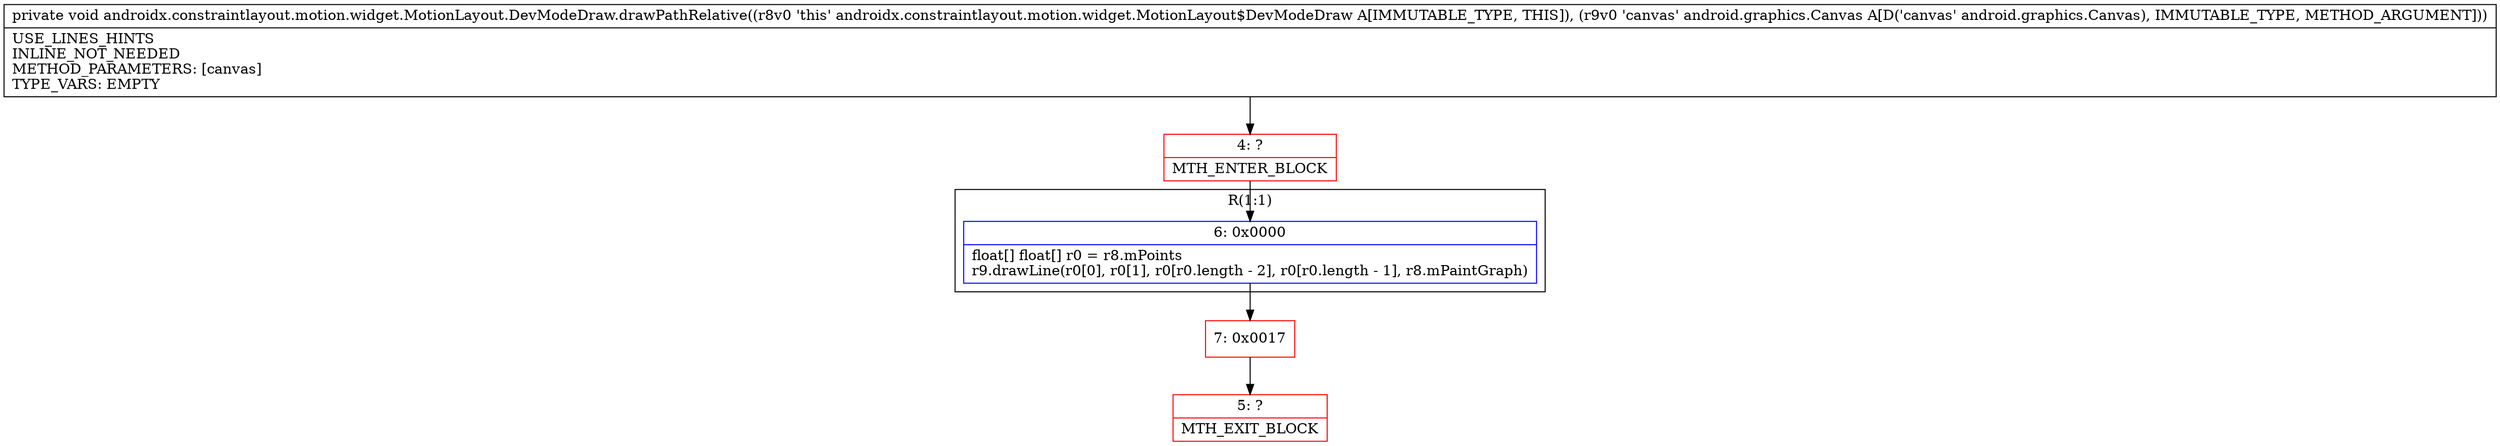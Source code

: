 digraph "CFG forandroidx.constraintlayout.motion.widget.MotionLayout.DevModeDraw.drawPathRelative(Landroid\/graphics\/Canvas;)V" {
subgraph cluster_Region_860142476 {
label = "R(1:1)";
node [shape=record,color=blue];
Node_6 [shape=record,label="{6\:\ 0x0000|float[] float[] r0 = r8.mPoints\lr9.drawLine(r0[0], r0[1], r0[r0.length \- 2], r0[r0.length \- 1], r8.mPaintGraph)\l}"];
}
Node_4 [shape=record,color=red,label="{4\:\ ?|MTH_ENTER_BLOCK\l}"];
Node_7 [shape=record,color=red,label="{7\:\ 0x0017}"];
Node_5 [shape=record,color=red,label="{5\:\ ?|MTH_EXIT_BLOCK\l}"];
MethodNode[shape=record,label="{private void androidx.constraintlayout.motion.widget.MotionLayout.DevModeDraw.drawPathRelative((r8v0 'this' androidx.constraintlayout.motion.widget.MotionLayout$DevModeDraw A[IMMUTABLE_TYPE, THIS]), (r9v0 'canvas' android.graphics.Canvas A[D('canvas' android.graphics.Canvas), IMMUTABLE_TYPE, METHOD_ARGUMENT]))  | USE_LINES_HINTS\lINLINE_NOT_NEEDED\lMETHOD_PARAMETERS: [canvas]\lTYPE_VARS: EMPTY\l}"];
MethodNode -> Node_4;Node_6 -> Node_7;
Node_4 -> Node_6;
Node_7 -> Node_5;
}

